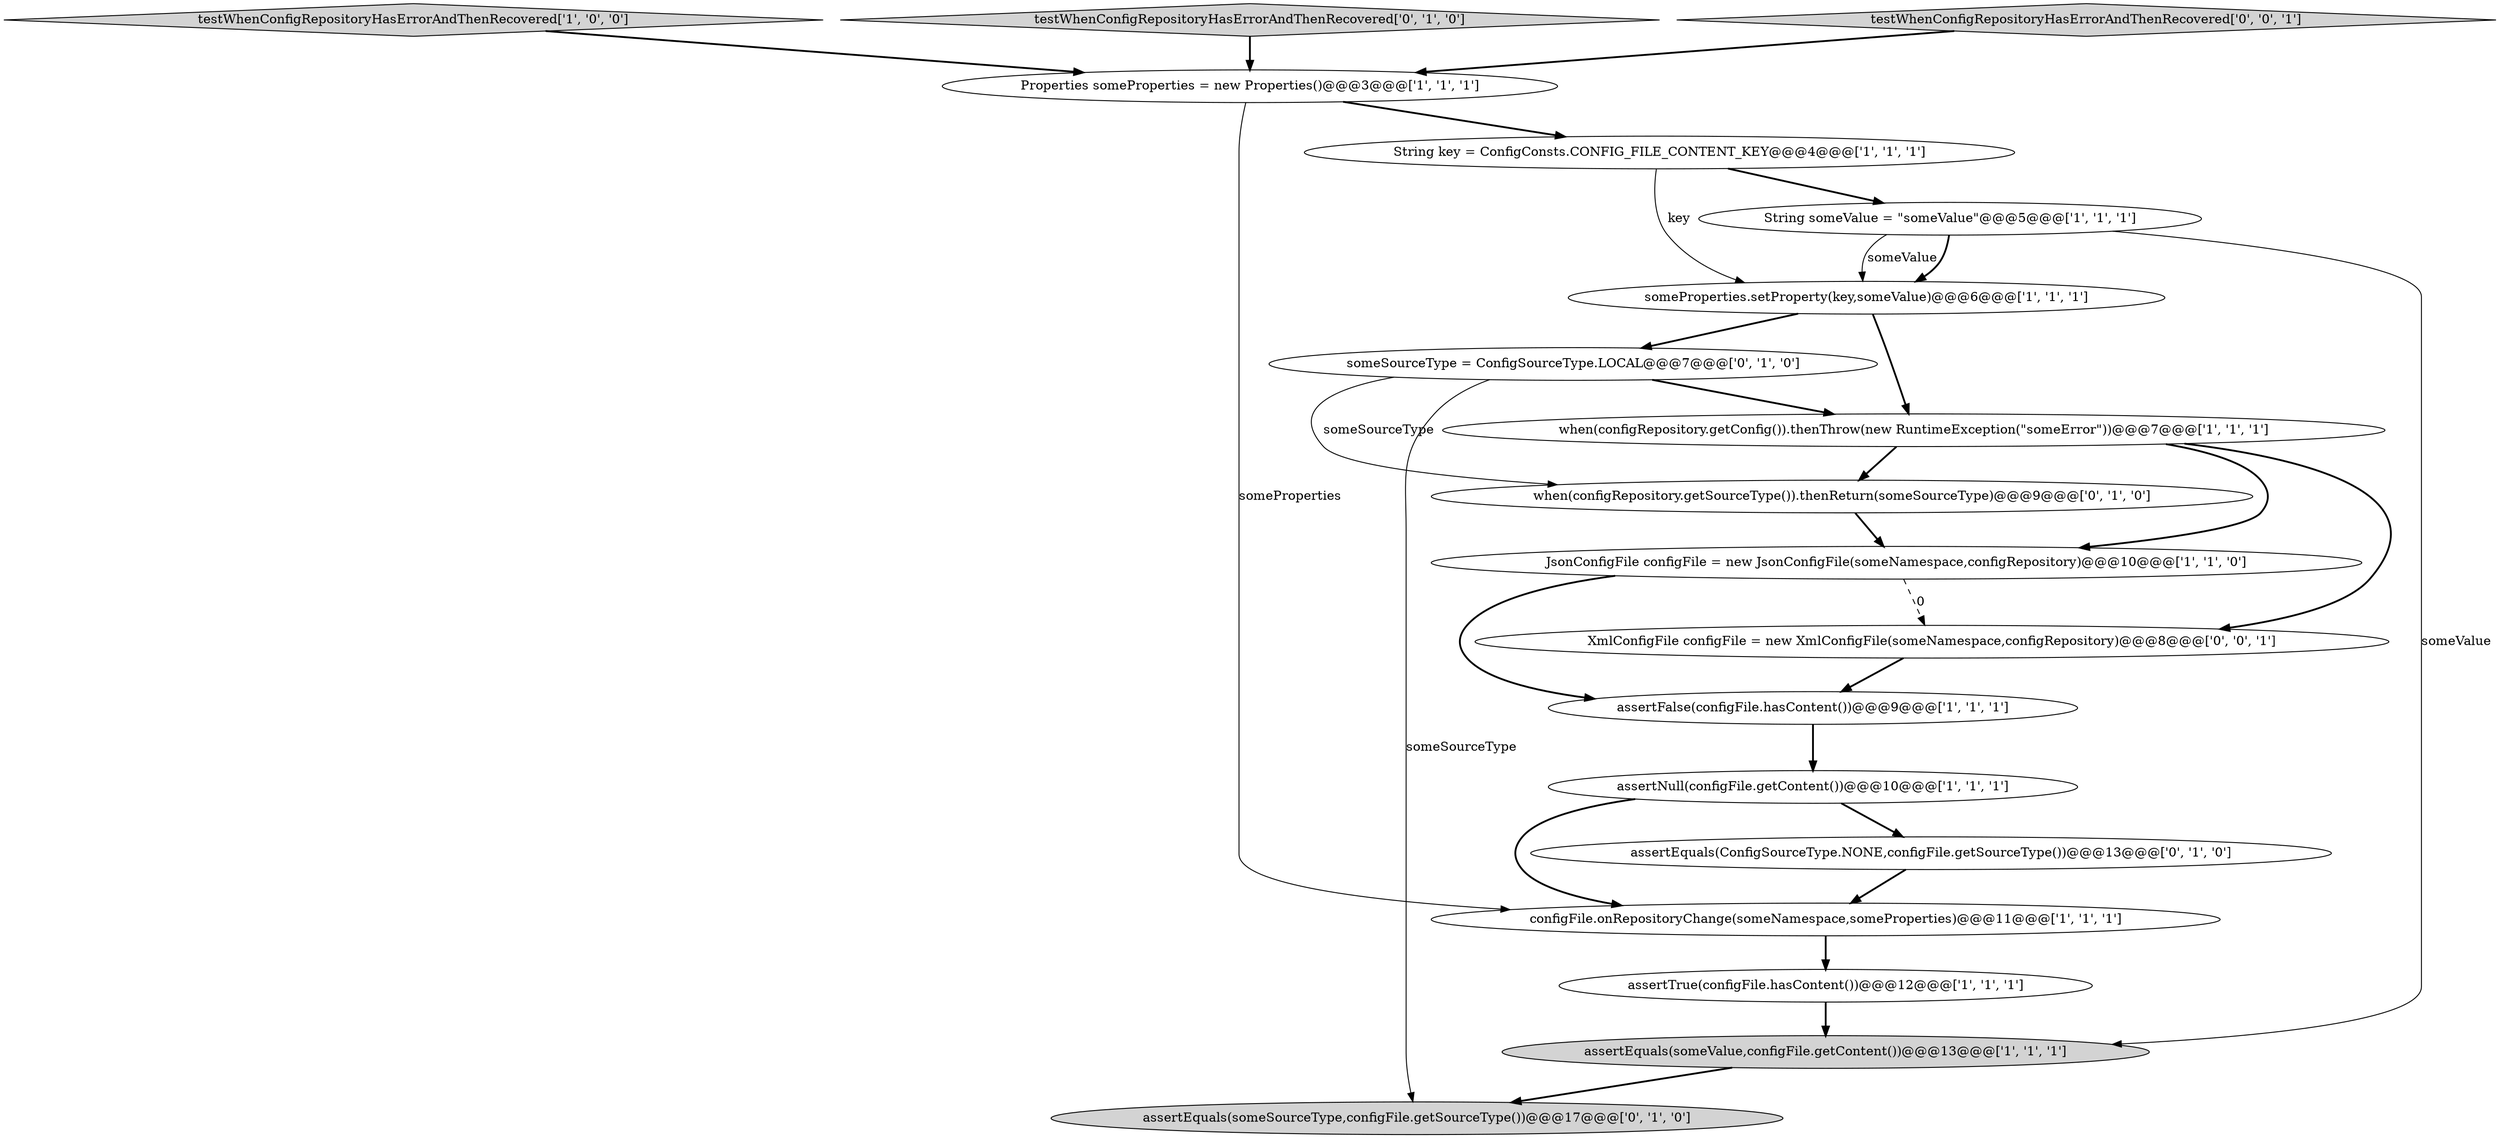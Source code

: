 digraph {
9 [style = filled, label = "testWhenConfigRepositoryHasErrorAndThenRecovered['1', '0', '0']", fillcolor = lightgray, shape = diamond image = "AAA0AAABBB1BBB"];
10 [style = filled, label = "when(configRepository.getConfig()).thenThrow(new RuntimeException(\"someError\"))@@@7@@@['1', '1', '1']", fillcolor = white, shape = ellipse image = "AAA0AAABBB1BBB"];
12 [style = filled, label = "testWhenConfigRepositoryHasErrorAndThenRecovered['0', '1', '0']", fillcolor = lightgray, shape = diamond image = "AAA0AAABBB2BBB"];
14 [style = filled, label = "assertEquals(someSourceType,configFile.getSourceType())@@@17@@@['0', '1', '0']", fillcolor = lightgray, shape = ellipse image = "AAA1AAABBB2BBB"];
16 [style = filled, label = "when(configRepository.getSourceType()).thenReturn(someSourceType)@@@9@@@['0', '1', '0']", fillcolor = white, shape = ellipse image = "AAA1AAABBB2BBB"];
6 [style = filled, label = "someProperties.setProperty(key,someValue)@@@6@@@['1', '1', '1']", fillcolor = white, shape = ellipse image = "AAA0AAABBB1BBB"];
7 [style = filled, label = "Properties someProperties = new Properties()@@@3@@@['1', '1', '1']", fillcolor = white, shape = ellipse image = "AAA0AAABBB1BBB"];
3 [style = filled, label = "assertFalse(configFile.hasContent())@@@9@@@['1', '1', '1']", fillcolor = white, shape = ellipse image = "AAA0AAABBB1BBB"];
13 [style = filled, label = "assertEquals(ConfigSourceType.NONE,configFile.getSourceType())@@@13@@@['0', '1', '0']", fillcolor = white, shape = ellipse image = "AAA1AAABBB2BBB"];
0 [style = filled, label = "configFile.onRepositoryChange(someNamespace,someProperties)@@@11@@@['1', '1', '1']", fillcolor = white, shape = ellipse image = "AAA0AAABBB1BBB"];
1 [style = filled, label = "String key = ConfigConsts.CONFIG_FILE_CONTENT_KEY@@@4@@@['1', '1', '1']", fillcolor = white, shape = ellipse image = "AAA0AAABBB1BBB"];
2 [style = filled, label = "assertEquals(someValue,configFile.getContent())@@@13@@@['1', '1', '1']", fillcolor = lightgray, shape = ellipse image = "AAA0AAABBB1BBB"];
8 [style = filled, label = "JsonConfigFile configFile = new JsonConfigFile(someNamespace,configRepository)@@@10@@@['1', '1', '0']", fillcolor = white, shape = ellipse image = "AAA0AAABBB1BBB"];
4 [style = filled, label = "assertNull(configFile.getContent())@@@10@@@['1', '1', '1']", fillcolor = white, shape = ellipse image = "AAA0AAABBB1BBB"];
18 [style = filled, label = "XmlConfigFile configFile = new XmlConfigFile(someNamespace,configRepository)@@@8@@@['0', '0', '1']", fillcolor = white, shape = ellipse image = "AAA0AAABBB3BBB"];
15 [style = filled, label = "someSourceType = ConfigSourceType.LOCAL@@@7@@@['0', '1', '0']", fillcolor = white, shape = ellipse image = "AAA1AAABBB2BBB"];
17 [style = filled, label = "testWhenConfigRepositoryHasErrorAndThenRecovered['0', '0', '1']", fillcolor = lightgray, shape = diamond image = "AAA0AAABBB3BBB"];
5 [style = filled, label = "assertTrue(configFile.hasContent())@@@12@@@['1', '1', '1']", fillcolor = white, shape = ellipse image = "AAA0AAABBB1BBB"];
11 [style = filled, label = "String someValue = \"someValue\"@@@5@@@['1', '1', '1']", fillcolor = white, shape = ellipse image = "AAA0AAABBB1BBB"];
5->2 [style = bold, label=""];
10->16 [style = bold, label=""];
18->3 [style = bold, label=""];
12->7 [style = bold, label=""];
8->18 [style = dashed, label="0"];
6->15 [style = bold, label=""];
13->0 [style = bold, label=""];
11->6 [style = solid, label="someValue"];
16->8 [style = bold, label=""];
10->8 [style = bold, label=""];
11->6 [style = bold, label=""];
8->3 [style = bold, label=""];
10->18 [style = bold, label=""];
1->11 [style = bold, label=""];
6->10 [style = bold, label=""];
7->0 [style = solid, label="someProperties"];
15->14 [style = solid, label="someSourceType"];
15->16 [style = solid, label="someSourceType"];
4->13 [style = bold, label=""];
2->14 [style = bold, label=""];
7->1 [style = bold, label=""];
11->2 [style = solid, label="someValue"];
0->5 [style = bold, label=""];
17->7 [style = bold, label=""];
1->6 [style = solid, label="key"];
15->10 [style = bold, label=""];
3->4 [style = bold, label=""];
4->0 [style = bold, label=""];
9->7 [style = bold, label=""];
}
